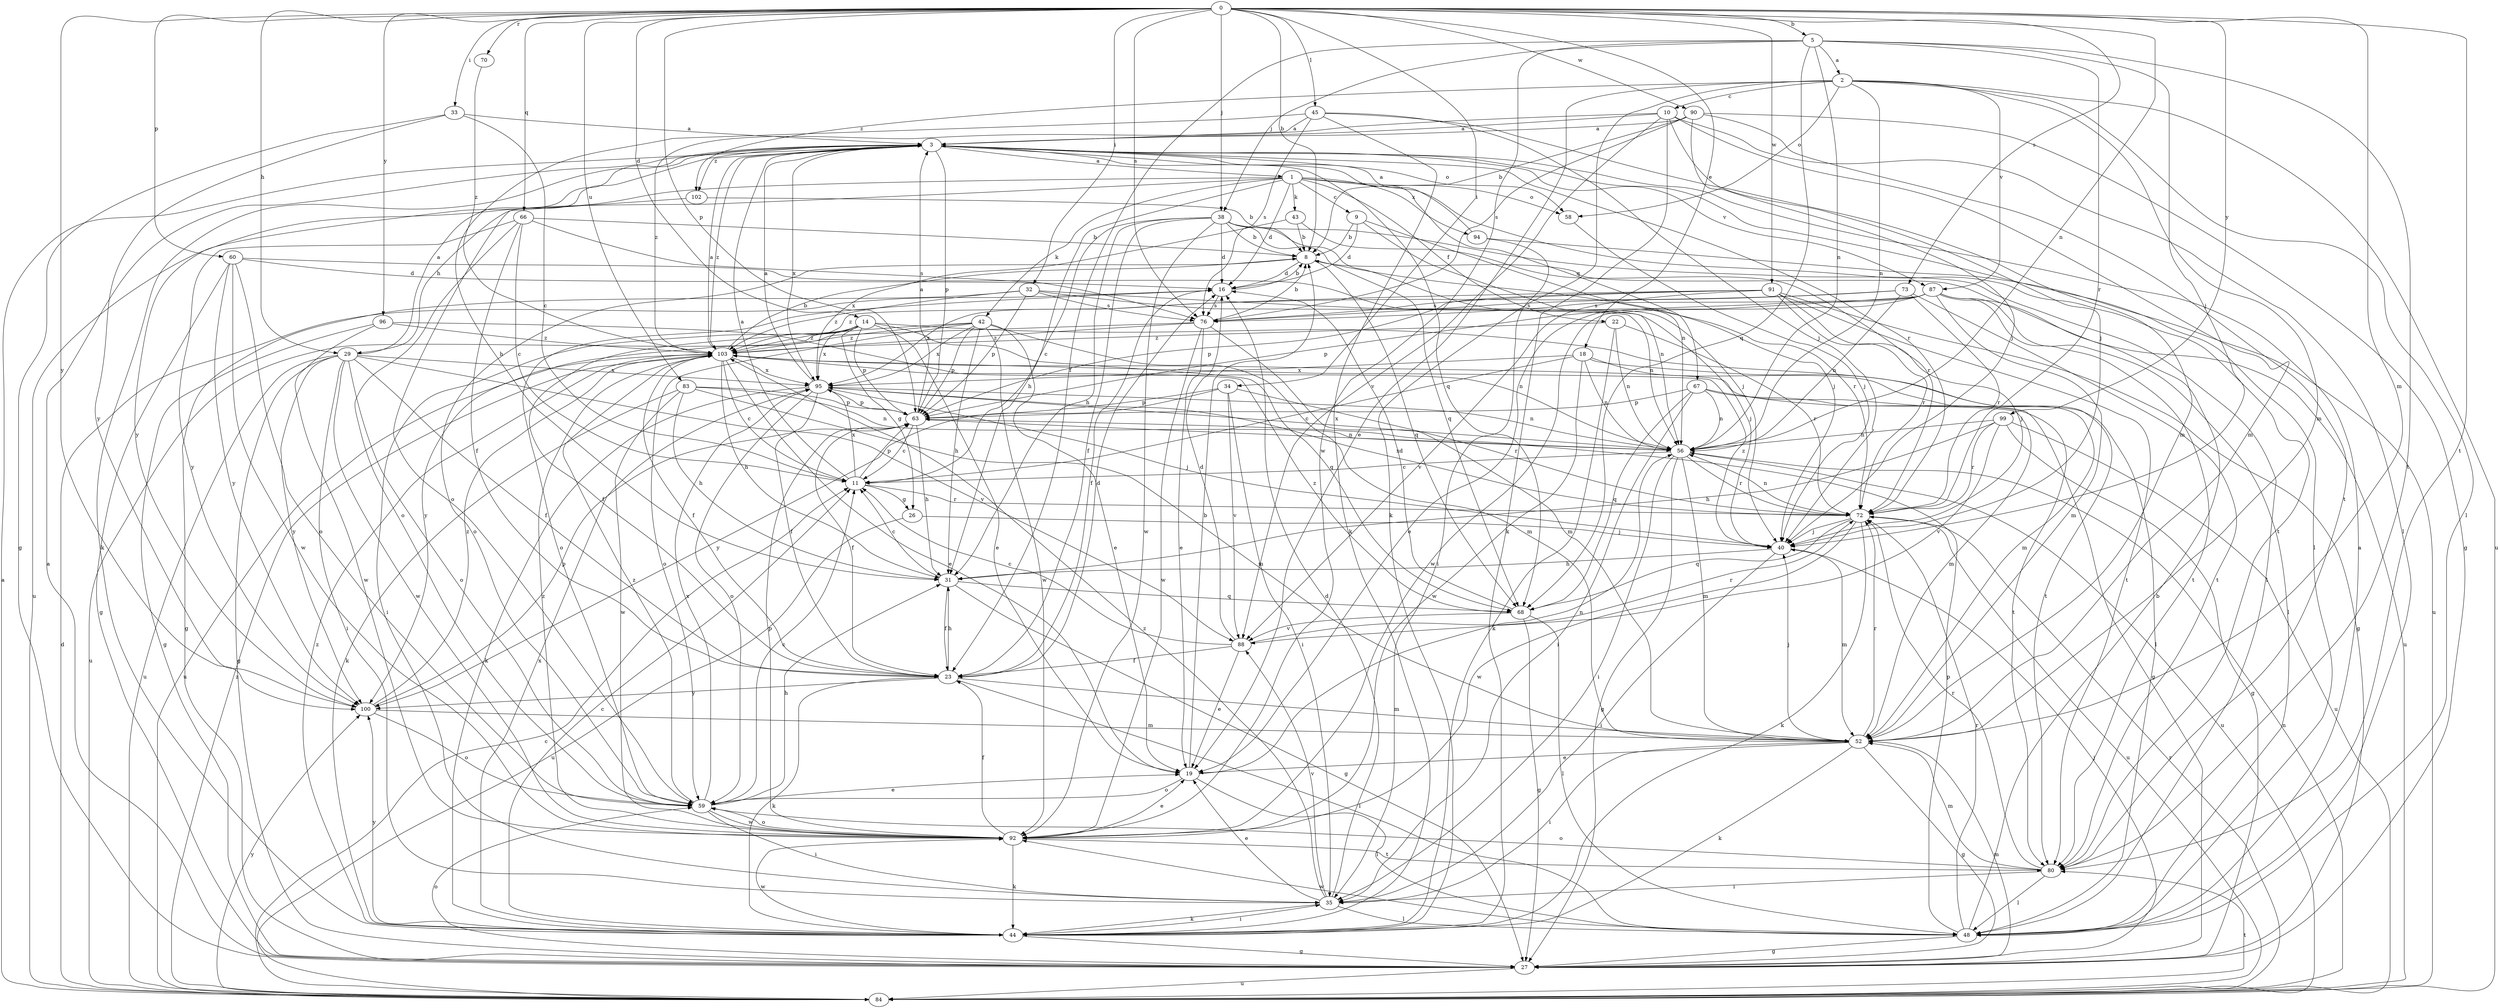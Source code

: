 strict digraph  {
0;
1;
2;
3;
5;
8;
9;
10;
11;
14;
16;
18;
19;
22;
23;
26;
27;
29;
31;
32;
33;
34;
35;
38;
40;
42;
43;
44;
45;
48;
52;
56;
58;
59;
60;
63;
66;
67;
68;
70;
72;
73;
76;
80;
83;
84;
87;
88;
90;
91;
92;
94;
95;
96;
99;
100;
102;
103;
0 -> 5  [label=b];
0 -> 8  [label=b];
0 -> 14  [label=d];
0 -> 18  [label=e];
0 -> 29  [label=h];
0 -> 32  [label=i];
0 -> 33  [label=i];
0 -> 34  [label=i];
0 -> 38  [label=j];
0 -> 45  [label=l];
0 -> 52  [label=m];
0 -> 56  [label=n];
0 -> 60  [label=p];
0 -> 63  [label=p];
0 -> 66  [label=q];
0 -> 70  [label=r];
0 -> 73  [label=s];
0 -> 76  [label=s];
0 -> 80  [label=t];
0 -> 83  [label=u];
0 -> 90  [label=w];
0 -> 91  [label=w];
0 -> 96  [label=y];
0 -> 99  [label=y];
0 -> 100  [label=y];
1 -> 9  [label=c];
1 -> 16  [label=d];
1 -> 22  [label=f];
1 -> 29  [label=h];
1 -> 31  [label=h];
1 -> 42  [label=k];
1 -> 43  [label=k];
1 -> 58  [label=o];
1 -> 80  [label=t];
1 -> 84  [label=u];
1 -> 94  [label=x];
2 -> 10  [label=c];
2 -> 19  [label=e];
2 -> 44  [label=k];
2 -> 48  [label=l];
2 -> 52  [label=m];
2 -> 56  [label=n];
2 -> 58  [label=o];
2 -> 84  [label=u];
2 -> 87  [label=v];
2 -> 102  [label=z];
3 -> 1  [label=a];
3 -> 44  [label=k];
3 -> 48  [label=l];
3 -> 58  [label=o];
3 -> 63  [label=p];
3 -> 67  [label=q];
3 -> 68  [label=q];
3 -> 72  [label=r];
3 -> 87  [label=v];
3 -> 95  [label=x];
3 -> 100  [label=y];
3 -> 102  [label=z];
3 -> 103  [label=z];
5 -> 2  [label=a];
5 -> 23  [label=f];
5 -> 38  [label=j];
5 -> 40  [label=j];
5 -> 56  [label=n];
5 -> 68  [label=q];
5 -> 72  [label=r];
5 -> 80  [label=t];
5 -> 92  [label=w];
8 -> 16  [label=d];
8 -> 59  [label=o];
8 -> 68  [label=q];
8 -> 72  [label=r];
9 -> 8  [label=b];
9 -> 16  [label=d];
9 -> 40  [label=j];
9 -> 56  [label=n];
10 -> 3  [label=a];
10 -> 40  [label=j];
10 -> 44  [label=k];
10 -> 48  [label=l];
10 -> 52  [label=m];
10 -> 88  [label=v];
10 -> 103  [label=z];
11 -> 3  [label=a];
11 -> 26  [label=g];
11 -> 63  [label=p];
11 -> 72  [label=r];
11 -> 95  [label=x];
14 -> 19  [label=e];
14 -> 23  [label=f];
14 -> 26  [label=g];
14 -> 35  [label=i];
14 -> 63  [label=p];
14 -> 68  [label=q];
14 -> 80  [label=t];
14 -> 95  [label=x];
14 -> 103  [label=z];
16 -> 8  [label=b];
16 -> 23  [label=f];
16 -> 59  [label=o];
16 -> 76  [label=s];
18 -> 11  [label=c];
18 -> 48  [label=l];
18 -> 52  [label=m];
18 -> 56  [label=n];
18 -> 92  [label=w];
18 -> 95  [label=x];
19 -> 8  [label=b];
19 -> 48  [label=l];
19 -> 56  [label=n];
19 -> 59  [label=o];
22 -> 44  [label=k];
22 -> 56  [label=n];
22 -> 72  [label=r];
22 -> 103  [label=z];
23 -> 16  [label=d];
23 -> 31  [label=h];
23 -> 44  [label=k];
23 -> 48  [label=l];
23 -> 52  [label=m];
23 -> 100  [label=y];
26 -> 40  [label=j];
26 -> 84  [label=u];
27 -> 3  [label=a];
27 -> 40  [label=j];
27 -> 52  [label=m];
27 -> 59  [label=o];
27 -> 84  [label=u];
29 -> 3  [label=a];
29 -> 23  [label=f];
29 -> 27  [label=g];
29 -> 35  [label=i];
29 -> 59  [label=o];
29 -> 84  [label=u];
29 -> 88  [label=v];
29 -> 92  [label=w];
29 -> 95  [label=x];
29 -> 100  [label=y];
31 -> 11  [label=c];
31 -> 23  [label=f];
31 -> 27  [label=g];
31 -> 68  [label=q];
32 -> 27  [label=g];
32 -> 40  [label=j];
32 -> 56  [label=n];
32 -> 63  [label=p];
32 -> 76  [label=s];
32 -> 103  [label=z];
33 -> 3  [label=a];
33 -> 11  [label=c];
33 -> 27  [label=g];
33 -> 100  [label=y];
34 -> 35  [label=i];
34 -> 63  [label=p];
34 -> 72  [label=r];
34 -> 88  [label=v];
34 -> 100  [label=y];
35 -> 16  [label=d];
35 -> 19  [label=e];
35 -> 44  [label=k];
35 -> 48  [label=l];
35 -> 88  [label=v];
35 -> 103  [label=z];
38 -> 8  [label=b];
38 -> 11  [label=c];
38 -> 16  [label=d];
38 -> 23  [label=f];
38 -> 31  [label=h];
38 -> 40  [label=j];
38 -> 48  [label=l];
38 -> 68  [label=q];
38 -> 92  [label=w];
40 -> 31  [label=h];
40 -> 35  [label=i];
40 -> 52  [label=m];
40 -> 103  [label=z];
42 -> 19  [label=e];
42 -> 31  [label=h];
42 -> 52  [label=m];
42 -> 59  [label=o];
42 -> 63  [label=p];
42 -> 84  [label=u];
42 -> 92  [label=w];
42 -> 95  [label=x];
42 -> 103  [label=z];
43 -> 8  [label=b];
43 -> 72  [label=r];
43 -> 95  [label=x];
44 -> 11  [label=c];
44 -> 27  [label=g];
44 -> 35  [label=i];
44 -> 92  [label=w];
44 -> 95  [label=x];
44 -> 100  [label=y];
44 -> 103  [label=z];
45 -> 3  [label=a];
45 -> 31  [label=h];
45 -> 40  [label=j];
45 -> 44  [label=k];
45 -> 52  [label=m];
45 -> 76  [label=s];
48 -> 3  [label=a];
48 -> 8  [label=b];
48 -> 27  [label=g];
48 -> 63  [label=p];
48 -> 72  [label=r];
48 -> 92  [label=w];
52 -> 19  [label=e];
52 -> 27  [label=g];
52 -> 35  [label=i];
52 -> 40  [label=j];
52 -> 44  [label=k];
52 -> 72  [label=r];
56 -> 11  [label=c];
56 -> 27  [label=g];
56 -> 35  [label=i];
56 -> 52  [label=m];
56 -> 72  [label=r];
56 -> 84  [label=u];
56 -> 95  [label=x];
58 -> 40  [label=j];
59 -> 11  [label=c];
59 -> 19  [label=e];
59 -> 31  [label=h];
59 -> 35  [label=i];
59 -> 92  [label=w];
59 -> 95  [label=x];
59 -> 103  [label=z];
60 -> 16  [label=d];
60 -> 27  [label=g];
60 -> 56  [label=n];
60 -> 59  [label=o];
60 -> 92  [label=w];
60 -> 100  [label=y];
63 -> 3  [label=a];
63 -> 11  [label=c];
63 -> 23  [label=f];
63 -> 31  [label=h];
63 -> 56  [label=n];
66 -> 8  [label=b];
66 -> 11  [label=c];
66 -> 23  [label=f];
66 -> 59  [label=o];
66 -> 76  [label=s];
66 -> 100  [label=y];
67 -> 27  [label=g];
67 -> 35  [label=i];
67 -> 52  [label=m];
67 -> 56  [label=n];
67 -> 63  [label=p];
67 -> 68  [label=q];
68 -> 16  [label=d];
68 -> 27  [label=g];
68 -> 48  [label=l];
68 -> 88  [label=v];
68 -> 103  [label=z];
70 -> 103  [label=z];
72 -> 40  [label=j];
72 -> 44  [label=k];
72 -> 56  [label=n];
72 -> 68  [label=q];
72 -> 84  [label=u];
72 -> 92  [label=w];
72 -> 95  [label=x];
73 -> 56  [label=n];
73 -> 72  [label=r];
73 -> 76  [label=s];
73 -> 80  [label=t];
73 -> 103  [label=z];
76 -> 8  [label=b];
76 -> 19  [label=e];
76 -> 52  [label=m];
76 -> 92  [label=w];
76 -> 100  [label=y];
76 -> 103  [label=z];
80 -> 35  [label=i];
80 -> 48  [label=l];
80 -> 52  [label=m];
80 -> 59  [label=o];
80 -> 72  [label=r];
83 -> 31  [label=h];
83 -> 44  [label=k];
83 -> 52  [label=m];
83 -> 56  [label=n];
83 -> 63  [label=p];
83 -> 92  [label=w];
84 -> 3  [label=a];
84 -> 11  [label=c];
84 -> 16  [label=d];
84 -> 56  [label=n];
84 -> 72  [label=r];
84 -> 80  [label=t];
84 -> 100  [label=y];
84 -> 103  [label=z];
87 -> 19  [label=e];
87 -> 48  [label=l];
87 -> 52  [label=m];
87 -> 63  [label=p];
87 -> 76  [label=s];
87 -> 80  [label=t];
87 -> 84  [label=u];
87 -> 92  [label=w];
88 -> 11  [label=c];
88 -> 16  [label=d];
88 -> 19  [label=e];
88 -> 23  [label=f];
88 -> 72  [label=r];
90 -> 3  [label=a];
90 -> 8  [label=b];
90 -> 27  [label=g];
90 -> 40  [label=j];
90 -> 76  [label=s];
90 -> 80  [label=t];
91 -> 27  [label=g];
91 -> 40  [label=j];
91 -> 63  [label=p];
91 -> 72  [label=r];
91 -> 76  [label=s];
91 -> 80  [label=t];
91 -> 88  [label=v];
91 -> 95  [label=x];
92 -> 19  [label=e];
92 -> 23  [label=f];
92 -> 44  [label=k];
92 -> 59  [label=o];
92 -> 63  [label=p];
92 -> 80  [label=t];
92 -> 103  [label=z];
94 -> 3  [label=a];
94 -> 35  [label=i];
94 -> 84  [label=u];
95 -> 3  [label=a];
95 -> 23  [label=f];
95 -> 40  [label=j];
95 -> 44  [label=k];
95 -> 56  [label=n];
95 -> 59  [label=o];
95 -> 63  [label=p];
96 -> 27  [label=g];
96 -> 56  [label=n];
96 -> 92  [label=w];
96 -> 103  [label=z];
99 -> 27  [label=g];
99 -> 31  [label=h];
99 -> 56  [label=n];
99 -> 72  [label=r];
99 -> 84  [label=u];
99 -> 88  [label=v];
100 -> 52  [label=m];
100 -> 59  [label=o];
100 -> 63  [label=p];
100 -> 103  [label=z];
102 -> 8  [label=b];
102 -> 59  [label=o];
103 -> 3  [label=a];
103 -> 8  [label=b];
103 -> 11  [label=c];
103 -> 19  [label=e];
103 -> 23  [label=f];
103 -> 31  [label=h];
103 -> 80  [label=t];
103 -> 84  [label=u];
103 -> 95  [label=x];
}
